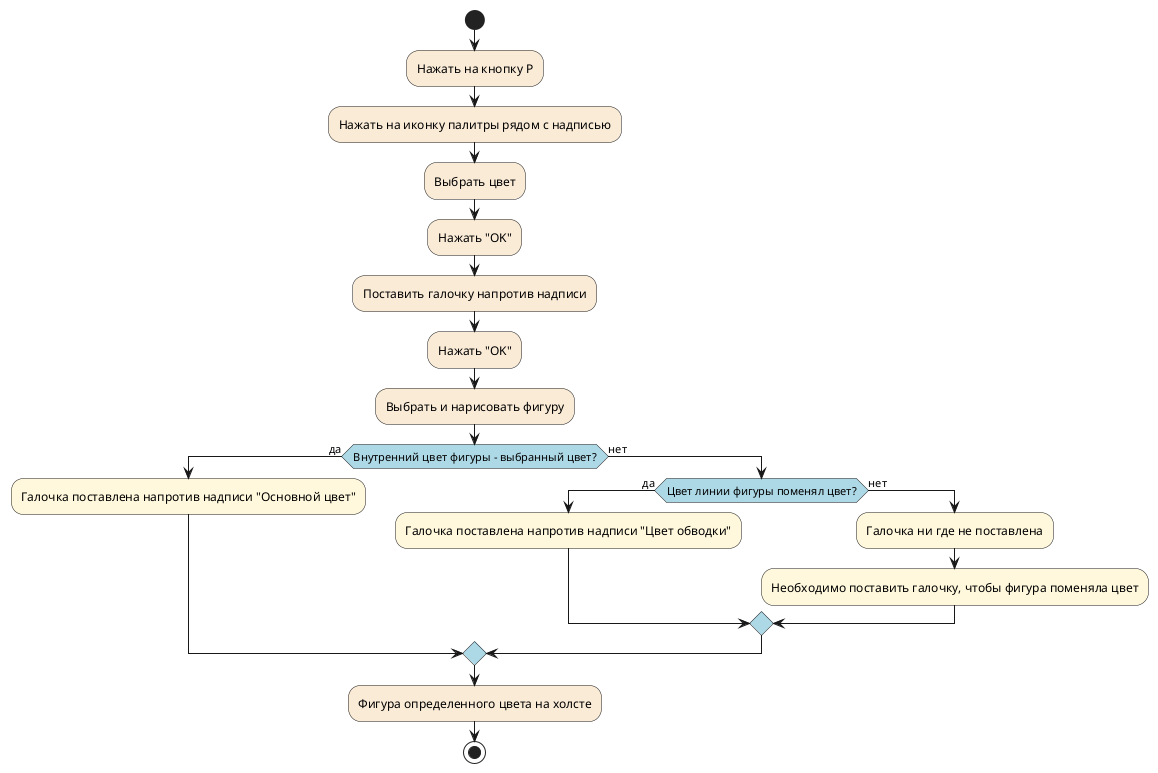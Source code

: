 @startuml
skinparam activity {
    DiamondBackgroundColor LightBlue
}
start

#AntiqueWhite:Нажать на кнопку P;
#AntiqueWhite:Нажать на иконку палитры рядом с надписью;
#AntiqueWhite:Выбрать цвет;
#AntiqueWhite:Нажать "OK";
#AntiqueWhite:Поставить галочку напротив надписи;
#AntiqueWhite:Нажать "OK";
#AntiqueWhite:Выбрать и нарисовать фигуру;
if (Внутренний цвет фигуры - выбранный цвет?) then (да)
#Cornsilk:Галочка поставлена напротив надписи "Основной цвет";
else (нет)
if (Цвет линии фигуры поменял цвет?) then (да)
#Cornsilk:Галочка поставлена напротив надписи "Цвет обводки";
else (нет)
#Cornsilk:Галочка ни где не поставлена;
#Cornsilk:Необходимо поставить галочку, чтобы фигура поменяла цвет;
endif
endif
#AntiqueWhite:Фигура определенного цвета на холсте;
stop
@enduml
